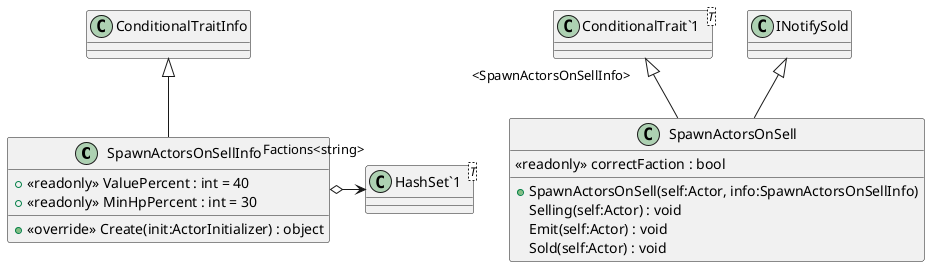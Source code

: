@startuml
class SpawnActorsOnSellInfo {
    + <<readonly>> ValuePercent : int = 40
    + <<readonly>> MinHpPercent : int = 30
    + <<override>> Create(init:ActorInitializer) : object
}
class SpawnActorsOnSell {
    <<readonly>> correctFaction : bool
    + SpawnActorsOnSell(self:Actor, info:SpawnActorsOnSellInfo)
    Selling(self:Actor) : void
    Emit(self:Actor) : void
    Sold(self:Actor) : void
}
class "HashSet`1"<T> {
}
class "ConditionalTrait`1"<T> {
}
ConditionalTraitInfo <|-- SpawnActorsOnSellInfo
SpawnActorsOnSellInfo o-> "Factions<string>" "HashSet`1"
"ConditionalTrait`1" "<SpawnActorsOnSellInfo>" <|-- SpawnActorsOnSell
INotifySold <|-- SpawnActorsOnSell
@enduml
